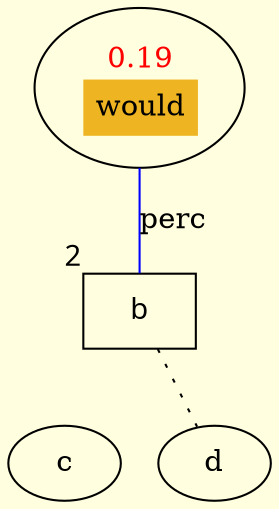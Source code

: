 graph my_graph {
	graph [bb="-81.055,-88.433,138.52,70.504",
		bgcolor=lightyellow
	];
	node [label="\N"];
	a	 [height=1.0607,
		label=<<TABLE BORDER="0" CELLBORDER="0" CELLSPACING="0"><TR><TD><FONT COLOR="red">0.19</FONT></TD></TR><TR><TD CELLPADDING="6" BGCOLOR="goldenrod2" PORT="p1">would</TD></TR></TABLE>>,
		pos="93.968,20.66",
		width=1.2374];
	b	 [fontname=calibri,
		height=0.5,
		pos="2.2957,0.75777",
		shape=box,
		width=0.75,
		xlabel=2,
		xlp="-28.704,26.258"];
	a -- b	 [color=blue,
		label=perc,
		lp="39.958,1.4345",
		pos="50.548,11.234 43.329,9.6663 36.029,8.0815 29.368,6.6354"];
	c	 [height=0.5,
		pos="-54.055,52.504",
		width=0.75];
	b -- c	 [color=blue,
		pos="-17.413,18.856 -24.141,25.035 -31.58,31.865 -37.987,37.749",
		style=invis];
	d	 [height=0.5,
		pos="-25.922,-70.433",
		width=0.75];
	b -- d	 [pos="-4.9711,-17.576 -9.2821,-28.452 -14.718,-42.165 -18.972,-52.898",
		style=dotted];
}

